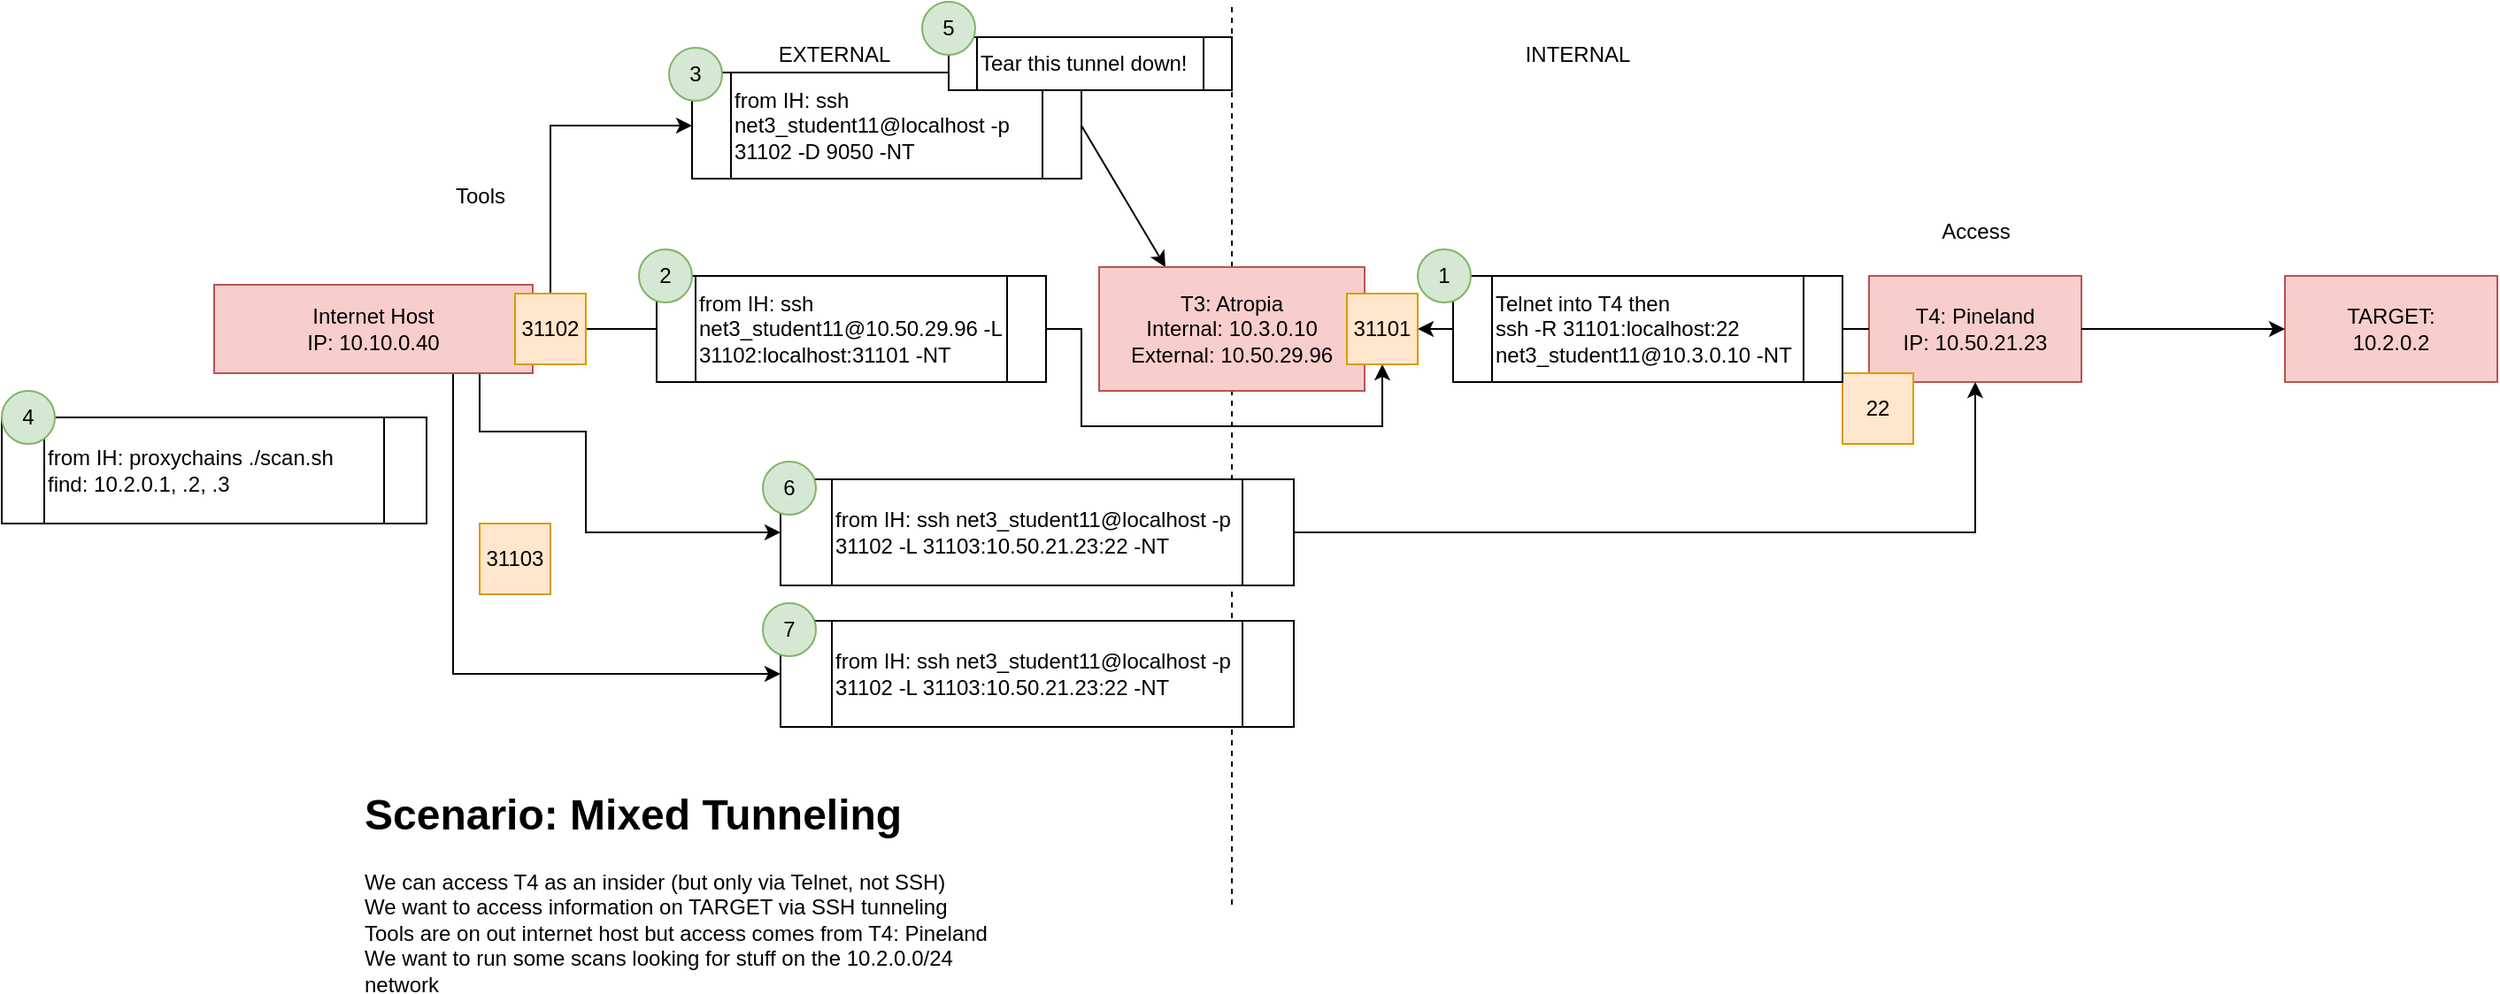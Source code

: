 <mxfile version="16.5.6" type="github">
  <diagram id="JSSCa7bkJR9PmikTlj4o" name="Page-1">
    <mxGraphModel dx="1566" dy="377" grid="1" gridSize="10" guides="1" tooltips="1" connect="1" arrows="1" fold="1" page="1" pageScale="1" pageWidth="850" pageHeight="1100" math="0" shadow="0">
      <root>
        <mxCell id="0" />
        <mxCell id="1" parent="0" />
        <mxCell id="2QfLTyrHY2M2lkCo5Ux--4" value="" style="endArrow=none;dashed=1;html=1;rounded=0;startArrow=none;" parent="1" edge="1" source="2QfLTyrHY2M2lkCo5Ux--3">
          <mxGeometry width="50" height="50" relative="1" as="geometry">
            <mxPoint x="439.5" y="410" as="sourcePoint" />
            <mxPoint x="425" y="60" as="targetPoint" />
          </mxGeometry>
        </mxCell>
        <mxCell id="J24ZNAqXqzgIBJFLbZun-23" value="" style="endArrow=none;dashed=1;html=1;rounded=0;" edge="1" parent="1" target="2QfLTyrHY2M2lkCo5Ux--3">
          <mxGeometry width="50" height="50" relative="1" as="geometry">
            <mxPoint x="425" y="570.552" as="sourcePoint" />
            <mxPoint x="439.5" y="90" as="targetPoint" />
          </mxGeometry>
        </mxCell>
        <mxCell id="J24ZNAqXqzgIBJFLbZun-10" value="" style="edgeStyle=orthogonalEdgeStyle;rounded=0;orthogonalLoop=1;jettySize=auto;html=1;entryX=0;entryY=0.5;entryDx=0;entryDy=0;startArrow=none;exitX=0.5;exitY=1;exitDx=0;exitDy=0;" edge="1" parent="1" source="2QfLTyrHY2M2lkCo5Ux--1" target="J24ZNAqXqzgIBJFLbZun-6">
          <mxGeometry relative="1" as="geometry">
            <mxPoint x="40" y="303" as="sourcePoint" />
            <Array as="points">
              <mxPoint y="303" />
              <mxPoint x="60" y="303" />
              <mxPoint x="60" y="360" />
            </Array>
          </mxGeometry>
        </mxCell>
        <mxCell id="J24ZNAqXqzgIBJFLbZun-17" style="edgeStyle=orthogonalEdgeStyle;rounded=0;orthogonalLoop=1;jettySize=auto;html=1;exitX=0.75;exitY=1;exitDx=0;exitDy=0;entryX=0;entryY=0.5;entryDx=0;entryDy=0;" edge="1" parent="1" source="2QfLTyrHY2M2lkCo5Ux--1" target="J24ZNAqXqzgIBJFLbZun-16">
          <mxGeometry relative="1" as="geometry" />
        </mxCell>
        <mxCell id="2QfLTyrHY2M2lkCo5Ux--1" value="Internet Host&lt;br&gt;IP: 10.10.0.40" style="rounded=0;whiteSpace=wrap;html=1;fillColor=#f8cecc;strokeColor=#b85450;" parent="1" vertex="1">
          <mxGeometry x="-150" y="220" width="180" height="50" as="geometry" />
        </mxCell>
        <mxCell id="2QfLTyrHY2M2lkCo5Ux--2" value="Tools" style="text;html=1;align=center;verticalAlign=middle;resizable=0;points=[];autosize=1;strokeColor=none;fillColor=none;" parent="1" vertex="1">
          <mxGeometry x="-20" y="160" width="40" height="20" as="geometry" />
        </mxCell>
        <mxCell id="2QfLTyrHY2M2lkCo5Ux--5" value="EXTERNAL" style="text;html=1;align=center;verticalAlign=middle;resizable=0;points=[];autosize=1;strokeColor=none;fillColor=none;" parent="1" vertex="1">
          <mxGeometry x="160" y="80" width="80" height="20" as="geometry" />
        </mxCell>
        <mxCell id="2QfLTyrHY2M2lkCo5Ux--6" value="INTERNAL" style="text;html=1;align=center;verticalAlign=middle;resizable=0;points=[];autosize=1;strokeColor=none;fillColor=none;" parent="1" vertex="1">
          <mxGeometry x="585" y="80" width="70" height="20" as="geometry" />
        </mxCell>
        <mxCell id="2QfLTyrHY2M2lkCo5Ux--7" value="T4: Pineland&lt;br&gt;IP: 10.50.21.23" style="rounded=0;whiteSpace=wrap;html=1;fillColor=#f8cecc;strokeColor=#b85450;" parent="1" vertex="1">
          <mxGeometry x="785" y="215" width="120" height="60" as="geometry" />
        </mxCell>
        <mxCell id="2QfLTyrHY2M2lkCo5Ux--8" value="TARGET:&lt;br&gt;10.2.0.2" style="rounded=0;whiteSpace=wrap;html=1;fillColor=#f8cecc;strokeColor=#b85450;" parent="1" vertex="1">
          <mxGeometry x="1020" y="215" width="120" height="60" as="geometry" />
        </mxCell>
        <mxCell id="2QfLTyrHY2M2lkCo5Ux--11" value="Access" style="text;html=1;align=center;verticalAlign=middle;resizable=0;points=[];autosize=1;strokeColor=none;fillColor=none;" parent="1" vertex="1">
          <mxGeometry x="820" y="180" width="50" height="20" as="geometry" />
        </mxCell>
        <mxCell id="2QfLTyrHY2M2lkCo5Ux--13" value="" style="endArrow=classic;html=1;rounded=0;exitX=1;exitY=0.5;exitDx=0;exitDy=0;" parent="1" source="2QfLTyrHY2M2lkCo5Ux--7" target="2QfLTyrHY2M2lkCo5Ux--8" edge="1">
          <mxGeometry width="50" height="50" relative="1" as="geometry">
            <mxPoint x="400" y="220" as="sourcePoint" />
            <mxPoint x="450" y="170" as="targetPoint" />
          </mxGeometry>
        </mxCell>
        <mxCell id="2QfLTyrHY2M2lkCo5Ux--18" value="22" style="whiteSpace=wrap;html=1;aspect=fixed;fillColor=#ffe6cc;strokeColor=#d79b00;" parent="1" vertex="1">
          <mxGeometry x="770" y="270" width="40" height="40" as="geometry" />
        </mxCell>
        <mxCell id="J24ZNAqXqzgIBJFLbZun-22" style="edgeStyle=orthogonalEdgeStyle;rounded=0;orthogonalLoop=1;jettySize=auto;html=1;exitX=0;exitY=0.5;exitDx=0;exitDy=0;entryX=1;entryY=0.5;entryDx=0;entryDy=0;" edge="1" parent="1" source="2QfLTyrHY2M2lkCo5Ux--14" target="2QfLTyrHY2M2lkCo5Ux--17">
          <mxGeometry relative="1" as="geometry" />
        </mxCell>
        <mxCell id="2QfLTyrHY2M2lkCo5Ux--14" value="Telnet into T4 then&lt;br&gt;ssh -R 31101:localhost:22 net3_student11@10.3.0.10 -NT" style="shape=process;whiteSpace=wrap;html=1;backgroundOutline=1;align=left;" parent="1" vertex="1">
          <mxGeometry x="550" y="215" width="220" height="60" as="geometry" />
        </mxCell>
        <mxCell id="2QfLTyrHY2M2lkCo5Ux--19" value="" style="endArrow=none;html=1;rounded=0;exitX=0;exitY=0.5;exitDx=0;exitDy=0;entryX=1;entryY=0.5;entryDx=0;entryDy=0;" parent="1" source="2QfLTyrHY2M2lkCo5Ux--7" target="2QfLTyrHY2M2lkCo5Ux--14" edge="1">
          <mxGeometry width="50" height="50" relative="1" as="geometry">
            <mxPoint x="785" y="245" as="sourcePoint" />
            <mxPoint x="500" y="245" as="targetPoint" />
          </mxGeometry>
        </mxCell>
        <mxCell id="2QfLTyrHY2M2lkCo5Ux--21" value="1" style="ellipse;whiteSpace=wrap;html=1;aspect=fixed;fillColor=#d5e8d4;strokeColor=#82b366;" parent="1" vertex="1">
          <mxGeometry x="530" y="200" width="30" height="30" as="geometry" />
        </mxCell>
        <mxCell id="J24ZNAqXqzgIBJFLbZun-21" style="edgeStyle=orthogonalEdgeStyle;rounded=0;orthogonalLoop=1;jettySize=auto;html=1;exitX=1;exitY=0.5;exitDx=0;exitDy=0;entryX=0.5;entryY=1;entryDx=0;entryDy=0;" edge="1" parent="1" source="2QfLTyrHY2M2lkCo5Ux--22" target="2QfLTyrHY2M2lkCo5Ux--17">
          <mxGeometry relative="1" as="geometry">
            <Array as="points">
              <mxPoint x="340" y="245" />
              <mxPoint x="340" y="300" />
              <mxPoint x="510" y="300" />
            </Array>
          </mxGeometry>
        </mxCell>
        <mxCell id="2QfLTyrHY2M2lkCo5Ux--22" value="from IH: ssh net3_student11@10.50.29.96 -L 31102:localhost:31101 -NT" style="shape=process;whiteSpace=wrap;html=1;backgroundOutline=1;align=left;" parent="1" vertex="1">
          <mxGeometry x="100" y="215" width="220" height="60" as="geometry" />
        </mxCell>
        <mxCell id="2QfLTyrHY2M2lkCo5Ux--23" value="" style="endArrow=none;html=1;rounded=0;exitX=1;exitY=0.5;exitDx=0;exitDy=0;entryX=0;entryY=0.5;entryDx=0;entryDy=0;startArrow=none;" parent="1" source="2QfLTyrHY2M2lkCo5Ux--28" target="2QfLTyrHY2M2lkCo5Ux--22" edge="1">
          <mxGeometry width="50" height="50" relative="1" as="geometry">
            <mxPoint x="180" y="245" as="sourcePoint" />
            <mxPoint x="380" y="245" as="targetPoint" />
          </mxGeometry>
        </mxCell>
        <mxCell id="2QfLTyrHY2M2lkCo5Ux--24" value="2" style="ellipse;whiteSpace=wrap;html=1;aspect=fixed;fillColor=#d5e8d4;strokeColor=#82b366;" parent="1" vertex="1">
          <mxGeometry x="90" y="200" width="30" height="30" as="geometry" />
        </mxCell>
        <mxCell id="2QfLTyrHY2M2lkCo5Ux--29" value="&lt;h1&gt;Scenario: Mixed Tunneling&lt;/h1&gt;&lt;span&gt;We can access T4 as an insider (but only via Telnet, not SSH)&lt;/span&gt;&lt;br&gt;&lt;span&gt;We want to access information on TARGET via SSH tunneling&lt;/span&gt;&lt;br&gt;&lt;span&gt;Tools are on out internet host but access comes from T4: Pineland&lt;br&gt;We want to run some scans looking for stuff on the 10.2.0.0/24 network&lt;/span&gt;" style="text;html=1;strokeColor=none;fillColor=none;spacing=5;spacingTop=-20;whiteSpace=wrap;overflow=hidden;rounded=0;" parent="1" vertex="1">
          <mxGeometry x="-70" y="500" width="380" height="120" as="geometry" />
        </mxCell>
        <mxCell id="2QfLTyrHY2M2lkCo5Ux--31" value="from IH: ssh net3_student11@localhost -p 31102 -D 9050 -NT" style="shape=process;whiteSpace=wrap;html=1;backgroundOutline=1;align=left;" parent="1" vertex="1">
          <mxGeometry x="120" y="100" width="220" height="60" as="geometry" />
        </mxCell>
        <mxCell id="2QfLTyrHY2M2lkCo5Ux--37" value="" style="endArrow=classic;html=1;rounded=0;exitX=1;exitY=0.5;exitDx=0;exitDy=0;entryX=0.25;entryY=0;entryDx=0;entryDy=0;" parent="1" source="2QfLTyrHY2M2lkCo5Ux--31" target="2QfLTyrHY2M2lkCo5Ux--3" edge="1">
          <mxGeometry width="50" height="50" relative="1" as="geometry">
            <mxPoint x="550" y="260" as="sourcePoint" />
            <mxPoint x="600" y="210" as="targetPoint" />
          </mxGeometry>
        </mxCell>
        <mxCell id="2QfLTyrHY2M2lkCo5Ux--39" value="3" style="ellipse;whiteSpace=wrap;html=1;aspect=fixed;fillColor=#d5e8d4;strokeColor=#82b366;" parent="1" vertex="1">
          <mxGeometry x="107" y="86" width="30" height="30" as="geometry" />
        </mxCell>
        <mxCell id="2QfLTyrHY2M2lkCo5Ux--42" value="from IH: proxychains ./scan.sh&lt;br&gt;find: 10.2.0.1, .2, .3" style="shape=process;whiteSpace=wrap;html=1;backgroundOutline=1;align=left;" parent="1" vertex="1">
          <mxGeometry x="-270" y="295" width="240" height="60" as="geometry" />
        </mxCell>
        <mxCell id="2QfLTyrHY2M2lkCo5Ux--43" value="4" style="ellipse;whiteSpace=wrap;html=1;aspect=fixed;fillColor=#d5e8d4;strokeColor=#82b366;" parent="1" vertex="1">
          <mxGeometry x="-270" y="280" width="30" height="30" as="geometry" />
        </mxCell>
        <mxCell id="J24ZNAqXqzgIBJFLbZun-2" value="Tear this tunnel down!" style="shape=process;whiteSpace=wrap;html=1;backgroundOutline=1;align=left;" vertex="1" parent="1">
          <mxGeometry x="265" y="80" width="160" height="30" as="geometry" />
        </mxCell>
        <mxCell id="J24ZNAqXqzgIBJFLbZun-3" value="5" style="ellipse;whiteSpace=wrap;html=1;aspect=fixed;fillColor=#d5e8d4;strokeColor=#82b366;" vertex="1" parent="1">
          <mxGeometry x="250" y="60" width="30" height="30" as="geometry" />
        </mxCell>
        <mxCell id="J24ZNAqXqzgIBJFLbZun-11" style="edgeStyle=orthogonalEdgeStyle;rounded=0;orthogonalLoop=1;jettySize=auto;html=1;entryX=0.5;entryY=1;entryDx=0;entryDy=0;" edge="1" parent="1" source="J24ZNAqXqzgIBJFLbZun-6" target="2QfLTyrHY2M2lkCo5Ux--7">
          <mxGeometry relative="1" as="geometry" />
        </mxCell>
        <mxCell id="J24ZNAqXqzgIBJFLbZun-6" value="from IH:&amp;nbsp;ssh net3_student11@localhost -p 31102 -L 31103:10.50.21.23:22 -NT" style="shape=process;whiteSpace=wrap;html=1;backgroundOutline=1;align=left;" vertex="1" parent="1">
          <mxGeometry x="170" y="330" width="290" height="60" as="geometry" />
        </mxCell>
        <mxCell id="J24ZNAqXqzgIBJFLbZun-12" value="31103" style="whiteSpace=wrap;html=1;aspect=fixed;fillColor=#ffe6cc;strokeColor=#d79b00;" vertex="1" parent="1">
          <mxGeometry y="355" width="40" height="40" as="geometry" />
        </mxCell>
        <mxCell id="J24ZNAqXqzgIBJFLbZun-15" value="6" style="ellipse;whiteSpace=wrap;html=1;aspect=fixed;fillColor=#d5e8d4;strokeColor=#82b366;" vertex="1" parent="1">
          <mxGeometry x="160" y="320" width="30" height="30" as="geometry" />
        </mxCell>
        <mxCell id="J24ZNAqXqzgIBJFLbZun-16" value="from IH:&amp;nbsp;ssh net3_student11@localhost -p 31102 -L 31103:10.50.21.23:22 -NT" style="shape=process;whiteSpace=wrap;html=1;backgroundOutline=1;align=left;" vertex="1" parent="1">
          <mxGeometry x="170" y="410" width="290" height="60" as="geometry" />
        </mxCell>
        <mxCell id="J24ZNAqXqzgIBJFLbZun-18" value="7" style="ellipse;whiteSpace=wrap;html=1;aspect=fixed;fillColor=#d5e8d4;strokeColor=#82b366;" vertex="1" parent="1">
          <mxGeometry x="160" y="400" width="30" height="30" as="geometry" />
        </mxCell>
        <mxCell id="J24ZNAqXqzgIBJFLbZun-25" style="edgeStyle=orthogonalEdgeStyle;rounded=0;orthogonalLoop=1;jettySize=auto;html=1;exitX=0.5;exitY=0;exitDx=0;exitDy=0;entryX=0;entryY=0.5;entryDx=0;entryDy=0;" edge="1" parent="1" source="2QfLTyrHY2M2lkCo5Ux--28" target="2QfLTyrHY2M2lkCo5Ux--31">
          <mxGeometry relative="1" as="geometry" />
        </mxCell>
        <mxCell id="2QfLTyrHY2M2lkCo5Ux--28" value="31102" style="whiteSpace=wrap;html=1;aspect=fixed;fillColor=#ffe6cc;strokeColor=#d79b00;" parent="1" vertex="1">
          <mxGeometry x="20" y="225" width="40" height="40" as="geometry" />
        </mxCell>
        <mxCell id="2QfLTyrHY2M2lkCo5Ux--3" value="T3: Atropia&lt;br&gt;Internal: 10.3.0.10&lt;br&gt;External: 10.50.29.96" style="rounded=0;whiteSpace=wrap;html=1;fillColor=#f8cecc;strokeColor=#b85450;" parent="1" vertex="1">
          <mxGeometry x="350" y="210" width="150" height="70" as="geometry" />
        </mxCell>
        <mxCell id="2QfLTyrHY2M2lkCo5Ux--17" value="31101" style="whiteSpace=wrap;html=1;aspect=fixed;fillColor=#ffe6cc;strokeColor=#d79b00;" parent="1" vertex="1">
          <mxGeometry x="490" y="225" width="40" height="40" as="geometry" />
        </mxCell>
      </root>
    </mxGraphModel>
  </diagram>
</mxfile>
